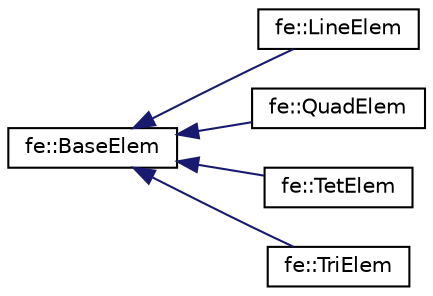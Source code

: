 digraph "Graphical Class Hierarchy"
{
  edge [fontname="Helvetica",fontsize="10",labelfontname="Helvetica",labelfontsize="10"];
  node [fontname="Helvetica",fontsize="10",shape=record];
  rankdir="LR";
  Node0 [label="fe::BaseElem",height=0.2,width=0.4,color="black", fillcolor="white", style="filled",URL="$classfe_1_1BaseElem.html",tooltip="A base class which provides methods to map points to/from reference element and to compute quadrature..."];
  Node0 -> Node1 [dir="back",color="midnightblue",fontsize="10",style="solid",fontname="Helvetica"];
  Node1 [label="fe::LineElem",height=0.2,width=0.4,color="black", fillcolor="white", style="filled",URL="$classfe_1_1LineElem.html",tooltip="A class for mapping and quadrature related operations for linear 2-node line element. "];
  Node0 -> Node2 [dir="back",color="midnightblue",fontsize="10",style="solid",fontname="Helvetica"];
  Node2 [label="fe::QuadElem",height=0.2,width=0.4,color="black", fillcolor="white", style="filled",URL="$classfe_1_1QuadElem.html",tooltip="A class for mapping and quadrature related operations for bi-linear quadrangle element. "];
  Node0 -> Node3 [dir="back",color="midnightblue",fontsize="10",style="solid",fontname="Helvetica"];
  Node3 [label="fe::TetElem",height=0.2,width=0.4,color="black", fillcolor="white", style="filled",URL="$classfe_1_1TetElem.html",tooltip="A class for mapping and quadrature related operations for linear tetrahedron element. "];
  Node0 -> Node4 [dir="back",color="midnightblue",fontsize="10",style="solid",fontname="Helvetica"];
  Node4 [label="fe::TriElem",height=0.2,width=0.4,color="black", fillcolor="white", style="filled",URL="$classfe_1_1TriElem.html",tooltip="A class for mapping and quadrature related operations for linear triangle element. "];
}
